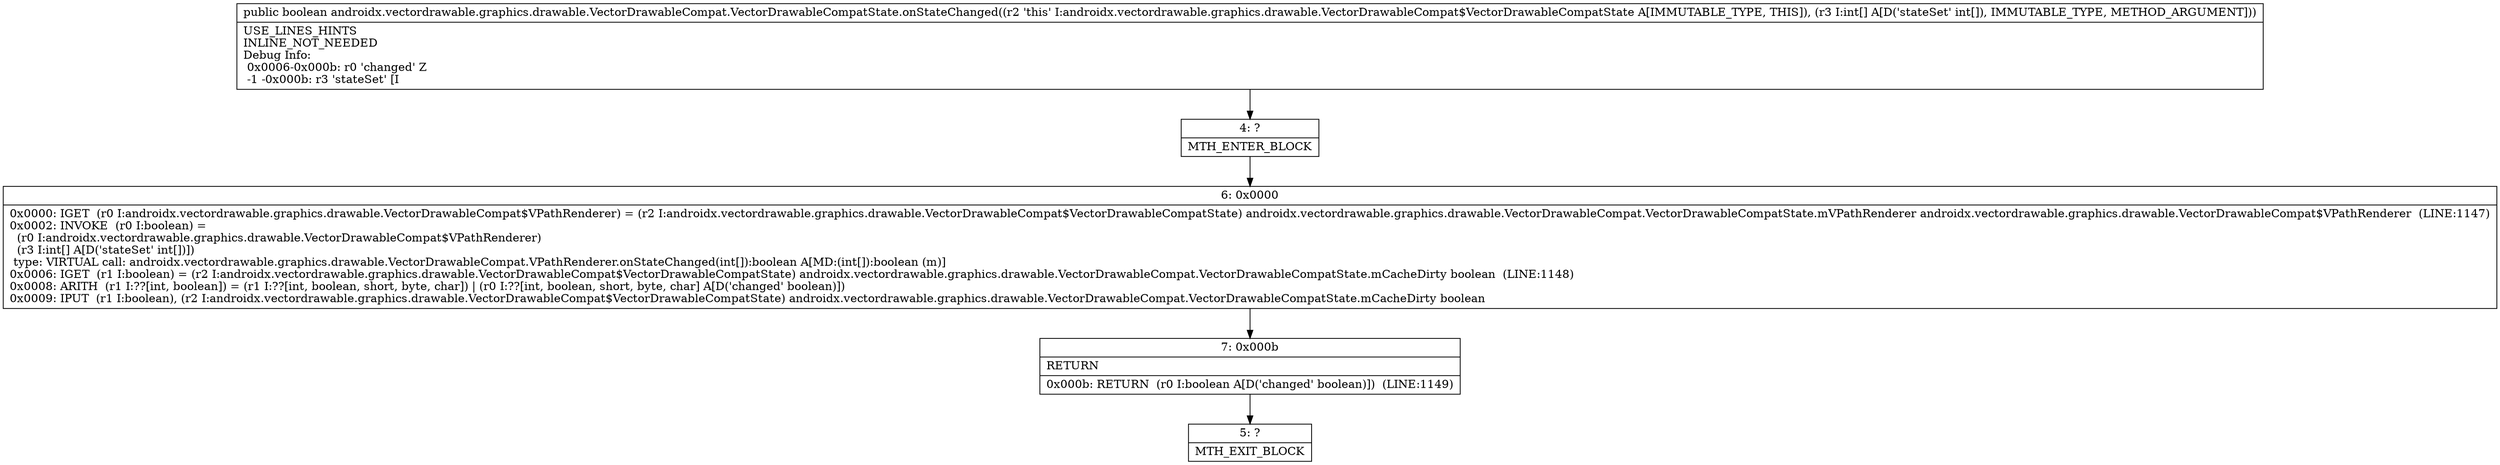 digraph "CFG forandroidx.vectordrawable.graphics.drawable.VectorDrawableCompat.VectorDrawableCompatState.onStateChanged([I)Z" {
Node_4 [shape=record,label="{4\:\ ?|MTH_ENTER_BLOCK\l}"];
Node_6 [shape=record,label="{6\:\ 0x0000|0x0000: IGET  (r0 I:androidx.vectordrawable.graphics.drawable.VectorDrawableCompat$VPathRenderer) = (r2 I:androidx.vectordrawable.graphics.drawable.VectorDrawableCompat$VectorDrawableCompatState) androidx.vectordrawable.graphics.drawable.VectorDrawableCompat.VectorDrawableCompatState.mVPathRenderer androidx.vectordrawable.graphics.drawable.VectorDrawableCompat$VPathRenderer  (LINE:1147)\l0x0002: INVOKE  (r0 I:boolean) = \l  (r0 I:androidx.vectordrawable.graphics.drawable.VectorDrawableCompat$VPathRenderer)\l  (r3 I:int[] A[D('stateSet' int[])])\l type: VIRTUAL call: androidx.vectordrawable.graphics.drawable.VectorDrawableCompat.VPathRenderer.onStateChanged(int[]):boolean A[MD:(int[]):boolean (m)]\l0x0006: IGET  (r1 I:boolean) = (r2 I:androidx.vectordrawable.graphics.drawable.VectorDrawableCompat$VectorDrawableCompatState) androidx.vectordrawable.graphics.drawable.VectorDrawableCompat.VectorDrawableCompatState.mCacheDirty boolean  (LINE:1148)\l0x0008: ARITH  (r1 I:??[int, boolean]) = (r1 I:??[int, boolean, short, byte, char]) \| (r0 I:??[int, boolean, short, byte, char] A[D('changed' boolean)]) \l0x0009: IPUT  (r1 I:boolean), (r2 I:androidx.vectordrawable.graphics.drawable.VectorDrawableCompat$VectorDrawableCompatState) androidx.vectordrawable.graphics.drawable.VectorDrawableCompat.VectorDrawableCompatState.mCacheDirty boolean \l}"];
Node_7 [shape=record,label="{7\:\ 0x000b|RETURN\l|0x000b: RETURN  (r0 I:boolean A[D('changed' boolean)])  (LINE:1149)\l}"];
Node_5 [shape=record,label="{5\:\ ?|MTH_EXIT_BLOCK\l}"];
MethodNode[shape=record,label="{public boolean androidx.vectordrawable.graphics.drawable.VectorDrawableCompat.VectorDrawableCompatState.onStateChanged((r2 'this' I:androidx.vectordrawable.graphics.drawable.VectorDrawableCompat$VectorDrawableCompatState A[IMMUTABLE_TYPE, THIS]), (r3 I:int[] A[D('stateSet' int[]), IMMUTABLE_TYPE, METHOD_ARGUMENT]))  | USE_LINES_HINTS\lINLINE_NOT_NEEDED\lDebug Info:\l  0x0006\-0x000b: r0 'changed' Z\l  \-1 \-0x000b: r3 'stateSet' [I\l}"];
MethodNode -> Node_4;Node_4 -> Node_6;
Node_6 -> Node_7;
Node_7 -> Node_5;
}

